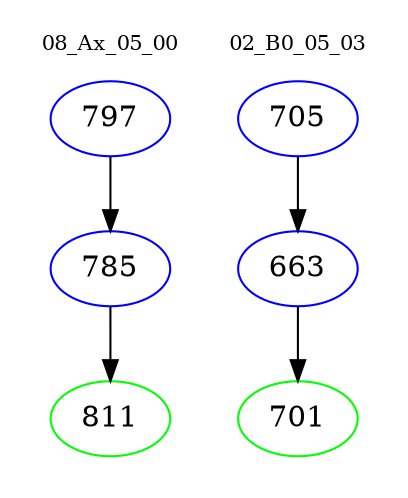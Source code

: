 digraph{
subgraph cluster_0 {
color = white
label = "08_Ax_05_00";
fontsize=10;
T0_797 [label="797", color="blue"]
T0_797 -> T0_785 [color="black"]
T0_785 [label="785", color="blue"]
T0_785 -> T0_811 [color="black"]
T0_811 [label="811", color="green"]
}
subgraph cluster_1 {
color = white
label = "02_B0_05_03";
fontsize=10;
T1_705 [label="705", color="blue"]
T1_705 -> T1_663 [color="black"]
T1_663 [label="663", color="blue"]
T1_663 -> T1_701 [color="black"]
T1_701 [label="701", color="green"]
}
}

